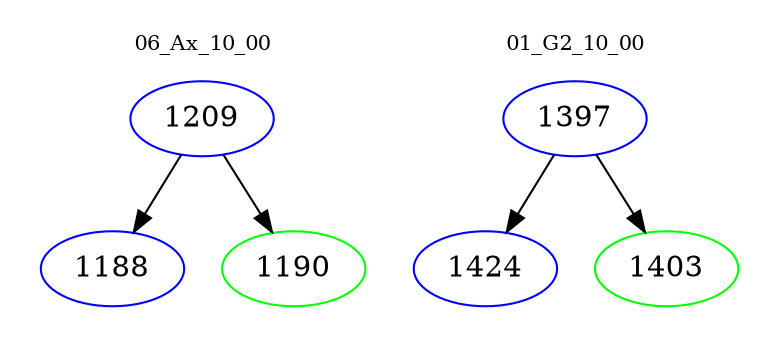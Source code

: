 digraph{
subgraph cluster_0 {
color = white
label = "06_Ax_10_00";
fontsize=10;
T0_1209 [label="1209", color="blue"]
T0_1209 -> T0_1188 [color="black"]
T0_1188 [label="1188", color="blue"]
T0_1209 -> T0_1190 [color="black"]
T0_1190 [label="1190", color="green"]
}
subgraph cluster_1 {
color = white
label = "01_G2_10_00";
fontsize=10;
T1_1397 [label="1397", color="blue"]
T1_1397 -> T1_1424 [color="black"]
T1_1424 [label="1424", color="blue"]
T1_1397 -> T1_1403 [color="black"]
T1_1403 [label="1403", color="green"]
}
}
